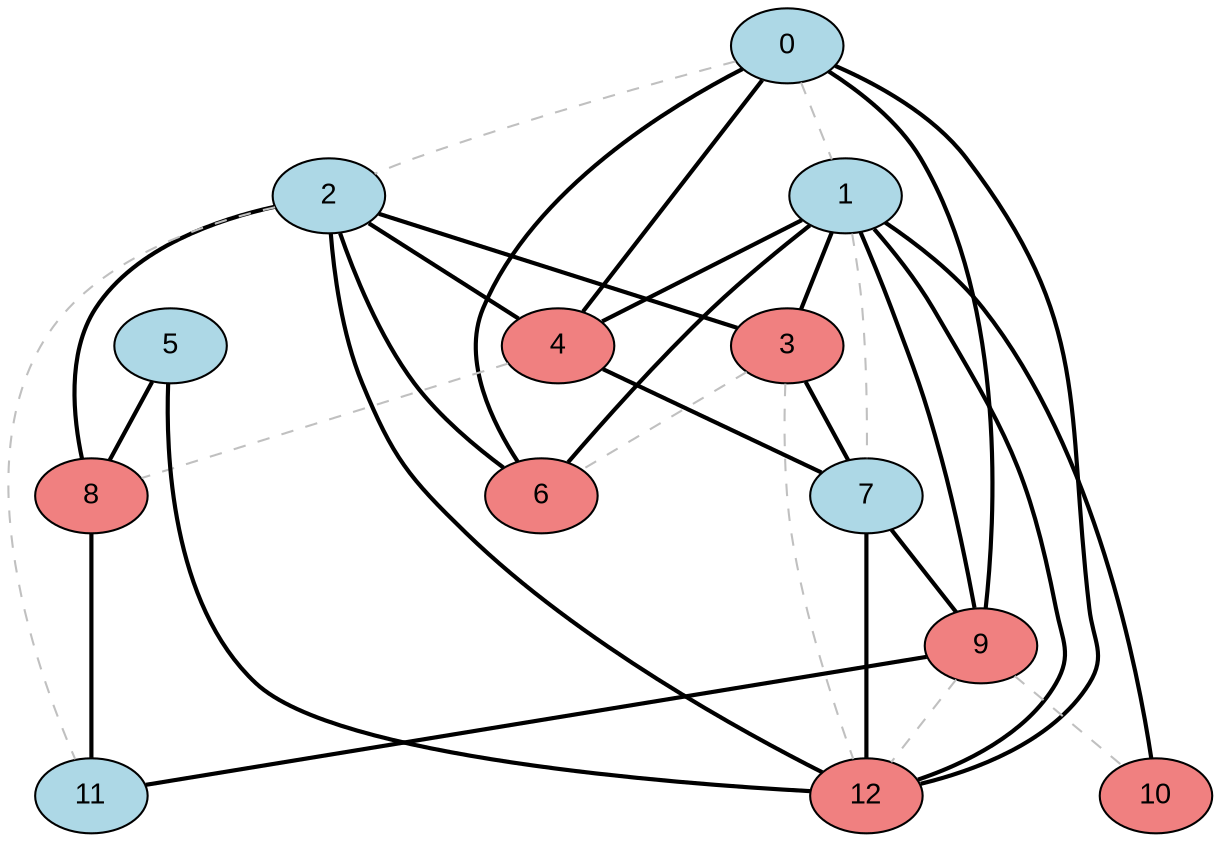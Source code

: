 graph MaxCutGreedy {
  node [style=filled, fontname="Arial"];
  0 [fillcolor=lightblue];
  1 [fillcolor=lightblue];
  2 [fillcolor=lightblue];
  3 [fillcolor=lightcoral];
  4 [fillcolor=lightcoral];
  5 [fillcolor=lightblue];
  6 [fillcolor=lightcoral];
  7 [fillcolor=lightblue];
  8 [fillcolor=lightcoral];
  9 [fillcolor=lightcoral];
  10 [fillcolor=lightcoral];
  11 [fillcolor=lightblue];
  12 [fillcolor=lightcoral];
  0 -- 1 [color=gray, style=dashed];
  0 -- 2 [color=gray, style=dashed];
  0 -- 4 [color=black, style=bold];
  0 -- 6 [color=black, style=bold];
  0 -- 9 [color=black, style=bold];
  0 -- 12 [color=black, style=bold];
  1 -- 3 [color=black, style=bold];
  1 -- 4 [color=black, style=bold];
  1 -- 6 [color=black, style=bold];
  1 -- 7 [color=gray, style=dashed];
  1 -- 9 [color=black, style=bold];
  1 -- 10 [color=black, style=bold];
  1 -- 12 [color=black, style=bold];
  2 -- 3 [color=black, style=bold];
  2 -- 4 [color=black, style=bold];
  2 -- 6 [color=black, style=bold];
  2 -- 8 [color=black, style=bold];
  2 -- 11 [color=gray, style=dashed];
  2 -- 12 [color=black, style=bold];
  3 -- 6 [color=gray, style=dashed];
  3 -- 7 [color=black, style=bold];
  3 -- 12 [color=gray, style=dashed];
  4 -- 7 [color=black, style=bold];
  4 -- 8 [color=gray, style=dashed];
  5 -- 8 [color=black, style=bold];
  5 -- 12 [color=black, style=bold];
  7 -- 9 [color=black, style=bold];
  7 -- 12 [color=black, style=bold];
  8 -- 11 [color=black, style=bold];
  9 -- 10 [color=gray, style=dashed];
  9 -- 11 [color=black, style=bold];
  9 -- 12 [color=gray, style=dashed];
}
